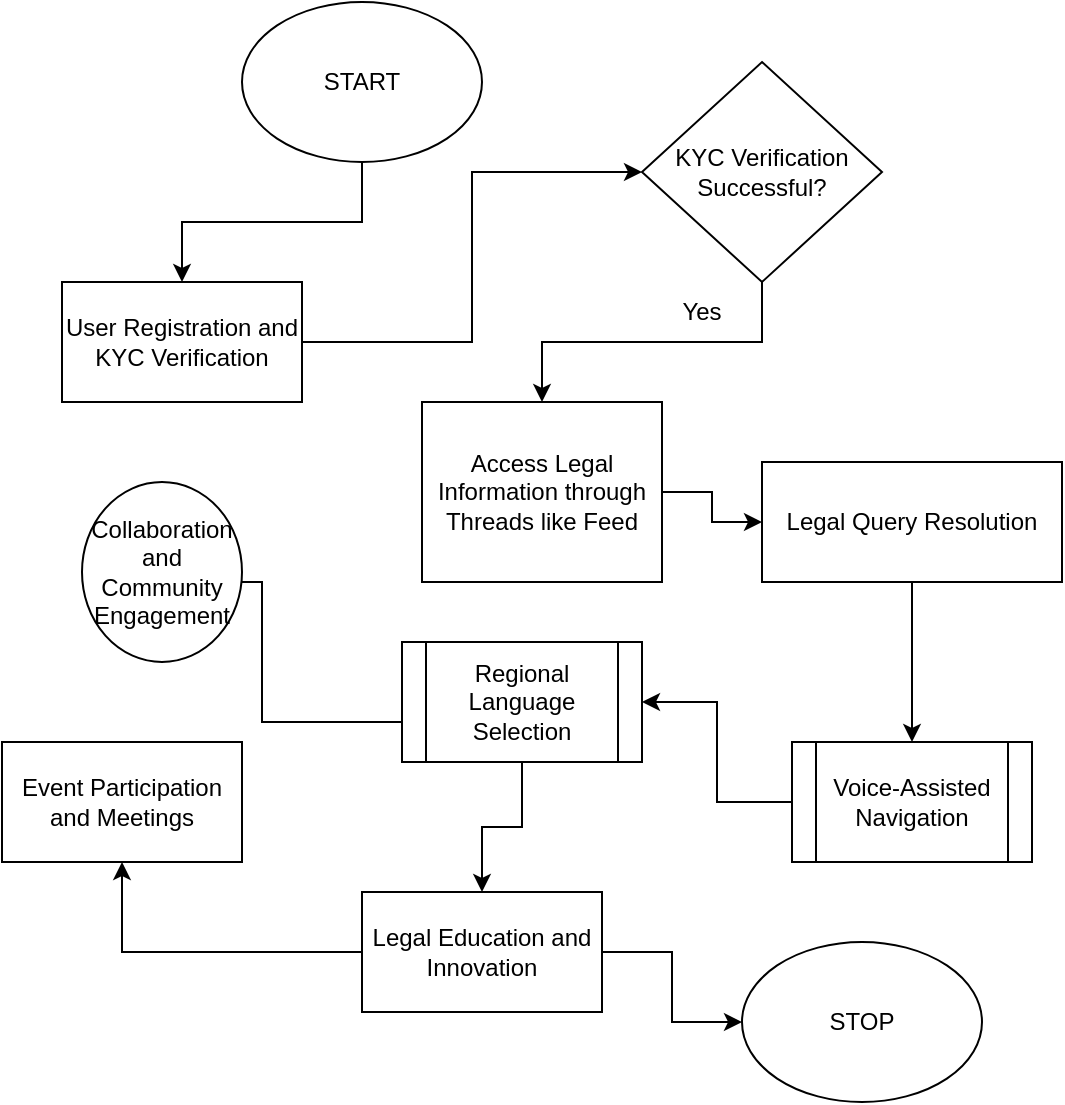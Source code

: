 <mxfile version="21.8.2" type="github">
  <diagram name="Page-1" id="6rESYNQrVvNPVVh4we3a">
    <mxGraphModel dx="835" dy="563" grid="1" gridSize="10" guides="1" tooltips="1" connect="1" arrows="1" fold="1" page="1" pageScale="1" pageWidth="827" pageHeight="1169" math="0" shadow="0">
      <root>
        <mxCell id="0" />
        <mxCell id="1" parent="0" />
        <mxCell id="109bpNcCIXM0sntG9Nd1-4" value="" style="edgeStyle=orthogonalEdgeStyle;rounded=0;orthogonalLoop=1;jettySize=auto;html=1;" edge="1" parent="1" source="109bpNcCIXM0sntG9Nd1-1" target="109bpNcCIXM0sntG9Nd1-3">
          <mxGeometry relative="1" as="geometry" />
        </mxCell>
        <mxCell id="109bpNcCIXM0sntG9Nd1-1" value="START" style="ellipse;whiteSpace=wrap;html=1;" vertex="1" parent="1">
          <mxGeometry x="250" y="110" width="120" height="80" as="geometry" />
        </mxCell>
        <mxCell id="109bpNcCIXM0sntG9Nd1-6" value="" style="edgeStyle=orthogonalEdgeStyle;rounded=0;orthogonalLoop=1;jettySize=auto;html=1;" edge="1" parent="1" source="109bpNcCIXM0sntG9Nd1-3" target="109bpNcCIXM0sntG9Nd1-5">
          <mxGeometry relative="1" as="geometry" />
        </mxCell>
        <mxCell id="109bpNcCIXM0sntG9Nd1-3" value="User Registration and KYC Verification" style="whiteSpace=wrap;html=1;" vertex="1" parent="1">
          <mxGeometry x="160" y="250" width="120" height="60" as="geometry" />
        </mxCell>
        <mxCell id="109bpNcCIXM0sntG9Nd1-9" value="" style="edgeStyle=orthogonalEdgeStyle;rounded=0;orthogonalLoop=1;jettySize=auto;html=1;" edge="1" parent="1" source="109bpNcCIXM0sntG9Nd1-5" target="109bpNcCIXM0sntG9Nd1-8">
          <mxGeometry relative="1" as="geometry" />
        </mxCell>
        <mxCell id="109bpNcCIXM0sntG9Nd1-5" value="KYC Verification Successful?" style="rhombus;whiteSpace=wrap;html=1;" vertex="1" parent="1">
          <mxGeometry x="450" y="140" width="120" height="110" as="geometry" />
        </mxCell>
        <mxCell id="109bpNcCIXM0sntG9Nd1-13" value="" style="edgeStyle=orthogonalEdgeStyle;rounded=0;orthogonalLoop=1;jettySize=auto;html=1;" edge="1" parent="1" source="109bpNcCIXM0sntG9Nd1-8" target="109bpNcCIXM0sntG9Nd1-12">
          <mxGeometry relative="1" as="geometry" />
        </mxCell>
        <mxCell id="109bpNcCIXM0sntG9Nd1-8" value="Access Legal Information through Threads like Feed" style="whiteSpace=wrap;html=1;" vertex="1" parent="1">
          <mxGeometry x="340" y="310" width="120" height="90" as="geometry" />
        </mxCell>
        <mxCell id="109bpNcCIXM0sntG9Nd1-15" value="" style="edgeStyle=orthogonalEdgeStyle;rounded=0;orthogonalLoop=1;jettySize=auto;html=1;" edge="1" parent="1" source="109bpNcCIXM0sntG9Nd1-12" target="109bpNcCIXM0sntG9Nd1-14">
          <mxGeometry relative="1" as="geometry" />
        </mxCell>
        <mxCell id="109bpNcCIXM0sntG9Nd1-12" value="Legal Query Resolution" style="whiteSpace=wrap;html=1;" vertex="1" parent="1">
          <mxGeometry x="510" y="340" width="150" height="60" as="geometry" />
        </mxCell>
        <mxCell id="109bpNcCIXM0sntG9Nd1-17" value="" style="edgeStyle=orthogonalEdgeStyle;rounded=0;orthogonalLoop=1;jettySize=auto;html=1;" edge="1" parent="1" source="109bpNcCIXM0sntG9Nd1-14" target="109bpNcCIXM0sntG9Nd1-16">
          <mxGeometry relative="1" as="geometry" />
        </mxCell>
        <mxCell id="109bpNcCIXM0sntG9Nd1-14" value="Voice-Assisted Navigation" style="shape=process;whiteSpace=wrap;html=1;backgroundOutline=1;" vertex="1" parent="1">
          <mxGeometry x="525" y="480" width="120" height="60" as="geometry" />
        </mxCell>
        <mxCell id="109bpNcCIXM0sntG9Nd1-19" value="" style="edgeStyle=orthogonalEdgeStyle;rounded=0;orthogonalLoop=1;jettySize=auto;html=1;" edge="1" parent="1">
          <mxGeometry relative="1" as="geometry">
            <mxPoint x="340" y="450" as="sourcePoint" />
            <mxPoint x="170" y="400" as="targetPoint" />
            <Array as="points">
              <mxPoint x="340" y="470" />
              <mxPoint x="260" y="470" />
              <mxPoint x="260" y="400" />
            </Array>
          </mxGeometry>
        </mxCell>
        <mxCell id="109bpNcCIXM0sntG9Nd1-21" value="" style="edgeStyle=orthogonalEdgeStyle;rounded=0;orthogonalLoop=1;jettySize=auto;html=1;" edge="1" parent="1" source="109bpNcCIXM0sntG9Nd1-16" target="109bpNcCIXM0sntG9Nd1-20">
          <mxGeometry relative="1" as="geometry" />
        </mxCell>
        <mxCell id="109bpNcCIXM0sntG9Nd1-16" value=" Regional Language Selection" style="shape=process;whiteSpace=wrap;html=1;backgroundOutline=1;" vertex="1" parent="1">
          <mxGeometry x="330" y="430" width="120" height="60" as="geometry" />
        </mxCell>
        <mxCell id="109bpNcCIXM0sntG9Nd1-18" value="Collaboration and Community Engagement" style="ellipse;whiteSpace=wrap;html=1;" vertex="1" parent="1">
          <mxGeometry x="170" y="350" width="80" height="90" as="geometry" />
        </mxCell>
        <mxCell id="109bpNcCIXM0sntG9Nd1-23" value="" style="edgeStyle=orthogonalEdgeStyle;rounded=0;orthogonalLoop=1;jettySize=auto;html=1;" edge="1" parent="1" source="109bpNcCIXM0sntG9Nd1-20" target="109bpNcCIXM0sntG9Nd1-22">
          <mxGeometry relative="1" as="geometry" />
        </mxCell>
        <mxCell id="109bpNcCIXM0sntG9Nd1-26" value="" style="edgeStyle=orthogonalEdgeStyle;rounded=0;orthogonalLoop=1;jettySize=auto;html=1;" edge="1" parent="1" source="109bpNcCIXM0sntG9Nd1-20" target="109bpNcCIXM0sntG9Nd1-24">
          <mxGeometry relative="1" as="geometry" />
        </mxCell>
        <mxCell id="109bpNcCIXM0sntG9Nd1-20" value=" Legal Education and Innovation" style="whiteSpace=wrap;html=1;" vertex="1" parent="1">
          <mxGeometry x="310" y="555" width="120" height="60" as="geometry" />
        </mxCell>
        <mxCell id="109bpNcCIXM0sntG9Nd1-22" value="Event Participation and Meetings" style="whiteSpace=wrap;html=1;" vertex="1" parent="1">
          <mxGeometry x="130" y="480" width="120" height="60" as="geometry" />
        </mxCell>
        <mxCell id="109bpNcCIXM0sntG9Nd1-24" value="STOP" style="ellipse;whiteSpace=wrap;html=1;" vertex="1" parent="1">
          <mxGeometry x="500" y="580" width="120" height="80" as="geometry" />
        </mxCell>
        <mxCell id="109bpNcCIXM0sntG9Nd1-27" value="Yes" style="text;html=1;strokeColor=none;fillColor=none;align=center;verticalAlign=middle;whiteSpace=wrap;rounded=0;" vertex="1" parent="1">
          <mxGeometry x="450" y="250" width="60" height="30" as="geometry" />
        </mxCell>
      </root>
    </mxGraphModel>
  </diagram>
</mxfile>
